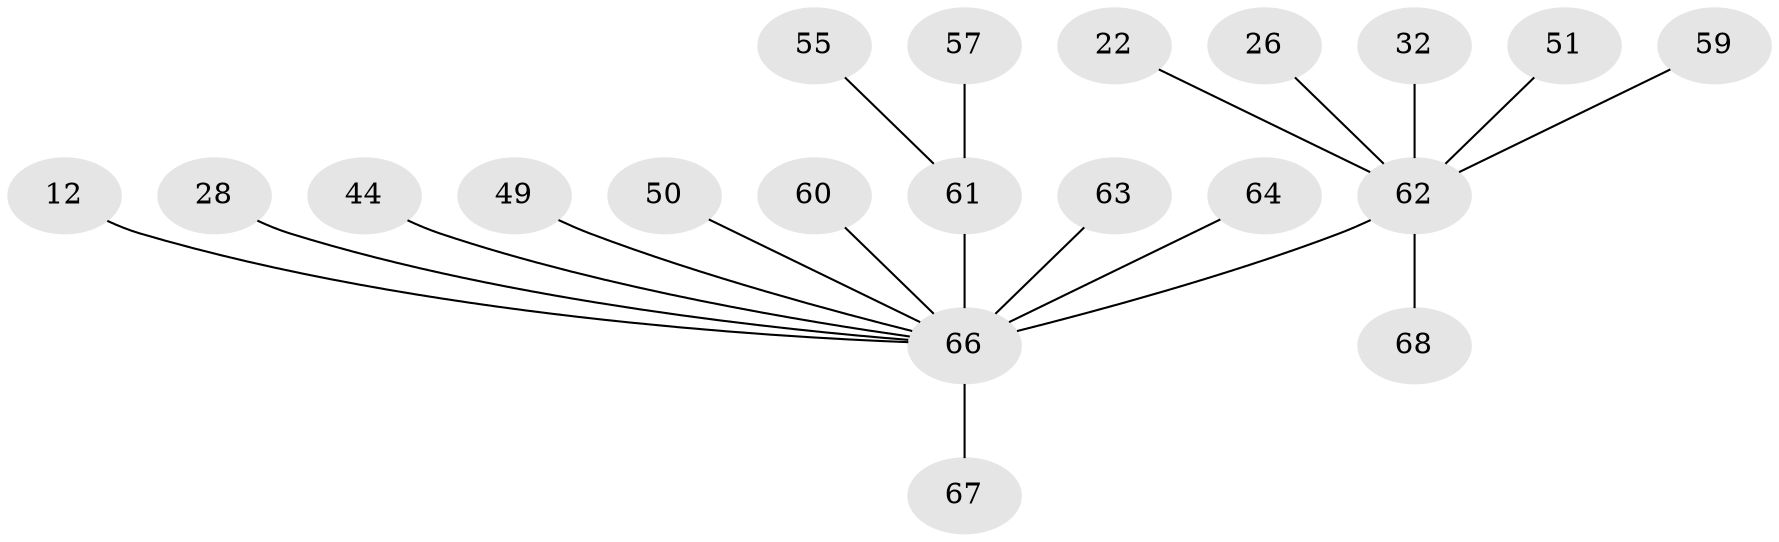 // original degree distribution, {3: 0.04411764705882353, 10: 0.014705882352941176, 5: 0.10294117647058823, 4: 0.08823529411764706, 8: 0.014705882352941176, 6: 0.04411764705882353, 7: 0.014705882352941176, 2: 0.1323529411764706, 1: 0.5441176470588235}
// Generated by graph-tools (version 1.1) at 2025/58/03/04/25 21:58:29]
// undirected, 20 vertices, 19 edges
graph export_dot {
graph [start="1"]
  node [color=gray90,style=filled];
  12;
  22;
  26;
  28;
  32 [super="+19"];
  44 [super="+41"];
  49;
  50;
  51 [super="+21+46"];
  55;
  57 [super="+34"];
  59 [super="+42+33+47"];
  60;
  61 [super="+36+45+54"];
  62 [super="+53+15+8"];
  63;
  64 [super="+56+58"];
  66 [super="+40+52+4+11+65"];
  67;
  68;
  12 -- 66 [weight=4];
  22 -- 62;
  26 -- 62;
  28 -- 66 [weight=2];
  32 -- 62;
  44 -- 66;
  49 -- 66;
  50 -- 66;
  51 -- 62;
  55 -- 61;
  57 -- 61;
  59 -- 62 [weight=2];
  60 -- 66;
  61 -- 66 [weight=4];
  62 -- 68;
  62 -- 66 [weight=8];
  63 -- 66;
  64 -- 66;
  66 -- 67;
}
